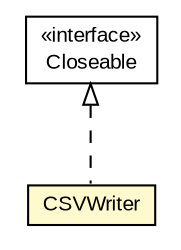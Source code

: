 #!/usr/local/bin/dot
#
# Class diagram 
# Generated by UMLGraph version 5.1 (http://www.umlgraph.org/)
#

digraph G {
	edge [fontname="arial",fontsize=10,labelfontname="arial",labelfontsize=10];
	node [fontname="arial",fontsize=10,shape=plaintext];
	nodesep=0.25;
	ranksep=0.5;
	// au.com.bytecode.opencsv.CSVWriter
	c768 [label=<<table title="au.com.bytecode.opencsv.CSVWriter" border="0" cellborder="1" cellspacing="0" cellpadding="2" port="p" bgcolor="lemonChiffon" href="./CSVWriter.html">
		<tr><td><table border="0" cellspacing="0" cellpadding="1">
<tr><td align="center" balign="center"> CSVWriter </td></tr>
		</table></td></tr>
		</table>>, fontname="arial", fontcolor="black", fontsize=10.0];
	//au.com.bytecode.opencsv.CSVWriter implements java.io.Closeable
	c804:p -> c768:p [dir=back,arrowtail=empty,style=dashed];
	// java.io.Closeable
	c804 [label=<<table title="java.io.Closeable" border="0" cellborder="1" cellspacing="0" cellpadding="2" port="p" href="http://download.oracle.com/javase/6/docs/api/java/io/Closeable.html">
		<tr><td><table border="0" cellspacing="0" cellpadding="1">
<tr><td align="center" balign="center"> &#171;interface&#187; </td></tr>
<tr><td align="center" balign="center"> Closeable </td></tr>
		</table></td></tr>
		</table>>, fontname="arial", fontcolor="black", fontsize=10.0];
}

